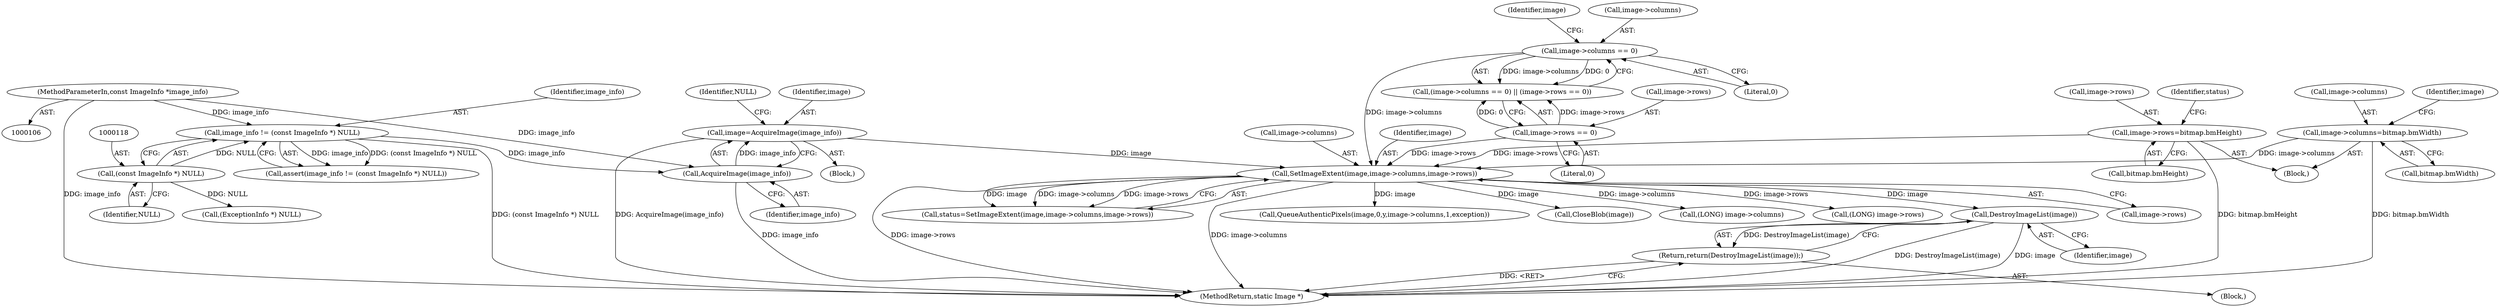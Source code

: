 digraph "0_ImageMagick_f6e9d0d9955e85bdd7540b251cd50d598dacc5e6_5@pointer" {
"1000259" [label="(Call,DestroyImageList(image))"];
"1000239" [label="(Call,SetImageExtent(image,image->columns,image->rows))"];
"1000153" [label="(Call,image=AcquireImage(image_info))"];
"1000155" [label="(Call,AcquireImage(image_info))"];
"1000115" [label="(Call,image_info != (const ImageInfo *) NULL)"];
"1000107" [label="(MethodParameterIn,const ImageInfo *image_info)"];
"1000117" [label="(Call,(const ImageInfo *) NULL)"];
"1000212" [label="(Call,image->columns == 0)"];
"1000223" [label="(Call,image->columns=bitmap.bmWidth)"];
"1000217" [label="(Call,image->rows == 0)"];
"1000230" [label="(Call,image->rows=bitmap.bmHeight)"];
"1000258" [label="(Return,return(DestroyImageList(image));)"];
"1000154" [label="(Identifier,image)"];
"1000222" [label="(Block,)"];
"1000219" [label="(Identifier,image)"];
"1000239" [label="(Call,SetImageExtent(image,image->columns,image->rows))"];
"1000212" [label="(Call,image->columns == 0)"];
"1000117" [label="(Call,(const ImageInfo *) NULL)"];
"1000221" [label="(Literal,0)"];
"1000251" [label="(Block,)"];
"1000259" [label="(Call,DestroyImageList(image))"];
"1000161" [label="(Identifier,NULL)"];
"1000211" [label="(Call,(image->columns == 0) || (image->rows == 0))"];
"1000244" [label="(Call,image->rows)"];
"1000258" [label="(Return,return(DestroyImageList(image));)"];
"1000237" [label="(Call,status=SetImageExtent(image,image->columns,image->rows))"];
"1000218" [label="(Call,image->rows)"];
"1000144" [label="(Call,(ExceptionInfo *) NULL)"];
"1000155" [label="(Call,AcquireImage(image_info))"];
"1000153" [label="(Call,image=AcquireImage(image_info))"];
"1000438" [label="(Call,QueueAuthenticPixels(image,0,y,image->columns,1,exception))"];
"1000107" [label="(MethodParameterIn,const ImageInfo *image_info)"];
"1000240" [label="(Identifier,image)"];
"1000217" [label="(Call,image->rows == 0)"];
"1000506" [label="(Call,CloseBlob(image))"];
"1000230" [label="(Call,image->rows=bitmap.bmHeight)"];
"1000213" [label="(Call,image->columns)"];
"1000241" [label="(Call,image->columns)"];
"1000227" [label="(Call,bitmap.bmWidth)"];
"1000232" [label="(Identifier,image)"];
"1000216" [label="(Literal,0)"];
"1000115" [label="(Call,image_info != (const ImageInfo *) NULL)"];
"1000114" [label="(Call,assert(image_info != (const ImageInfo *) NULL))"];
"1000238" [label="(Identifier,status)"];
"1000119" [label="(Identifier,NULL)"];
"1000283" [label="(Call,(LONG) image->columns)"];
"1000511" [label="(MethodReturn,static Image *)"];
"1000224" [label="(Call,image->columns)"];
"1000231" [label="(Call,image->rows)"];
"1000223" [label="(Call,image->columns=bitmap.bmWidth)"];
"1000116" [label="(Identifier,image_info)"];
"1000109" [label="(Block,)"];
"1000297" [label="(Call,(LONG) image->rows)"];
"1000260" [label="(Identifier,image)"];
"1000234" [label="(Call,bitmap.bmHeight)"];
"1000156" [label="(Identifier,image_info)"];
"1000259" -> "1000258"  [label="AST: "];
"1000259" -> "1000260"  [label="CFG: "];
"1000260" -> "1000259"  [label="AST: "];
"1000258" -> "1000259"  [label="CFG: "];
"1000259" -> "1000511"  [label="DDG: DestroyImageList(image)"];
"1000259" -> "1000511"  [label="DDG: image"];
"1000259" -> "1000258"  [label="DDG: DestroyImageList(image)"];
"1000239" -> "1000259"  [label="DDG: image"];
"1000239" -> "1000237"  [label="AST: "];
"1000239" -> "1000244"  [label="CFG: "];
"1000240" -> "1000239"  [label="AST: "];
"1000241" -> "1000239"  [label="AST: "];
"1000244" -> "1000239"  [label="AST: "];
"1000237" -> "1000239"  [label="CFG: "];
"1000239" -> "1000511"  [label="DDG: image->rows"];
"1000239" -> "1000511"  [label="DDG: image->columns"];
"1000239" -> "1000237"  [label="DDG: image"];
"1000239" -> "1000237"  [label="DDG: image->columns"];
"1000239" -> "1000237"  [label="DDG: image->rows"];
"1000153" -> "1000239"  [label="DDG: image"];
"1000212" -> "1000239"  [label="DDG: image->columns"];
"1000223" -> "1000239"  [label="DDG: image->columns"];
"1000217" -> "1000239"  [label="DDG: image->rows"];
"1000230" -> "1000239"  [label="DDG: image->rows"];
"1000239" -> "1000283"  [label="DDG: image->columns"];
"1000239" -> "1000297"  [label="DDG: image->rows"];
"1000239" -> "1000438"  [label="DDG: image"];
"1000239" -> "1000506"  [label="DDG: image"];
"1000153" -> "1000109"  [label="AST: "];
"1000153" -> "1000155"  [label="CFG: "];
"1000154" -> "1000153"  [label="AST: "];
"1000155" -> "1000153"  [label="AST: "];
"1000161" -> "1000153"  [label="CFG: "];
"1000153" -> "1000511"  [label="DDG: AcquireImage(image_info)"];
"1000155" -> "1000153"  [label="DDG: image_info"];
"1000155" -> "1000156"  [label="CFG: "];
"1000156" -> "1000155"  [label="AST: "];
"1000155" -> "1000511"  [label="DDG: image_info"];
"1000115" -> "1000155"  [label="DDG: image_info"];
"1000107" -> "1000155"  [label="DDG: image_info"];
"1000115" -> "1000114"  [label="AST: "];
"1000115" -> "1000117"  [label="CFG: "];
"1000116" -> "1000115"  [label="AST: "];
"1000117" -> "1000115"  [label="AST: "];
"1000114" -> "1000115"  [label="CFG: "];
"1000115" -> "1000511"  [label="DDG: (const ImageInfo *) NULL"];
"1000115" -> "1000114"  [label="DDG: image_info"];
"1000115" -> "1000114"  [label="DDG: (const ImageInfo *) NULL"];
"1000107" -> "1000115"  [label="DDG: image_info"];
"1000117" -> "1000115"  [label="DDG: NULL"];
"1000107" -> "1000106"  [label="AST: "];
"1000107" -> "1000511"  [label="DDG: image_info"];
"1000117" -> "1000119"  [label="CFG: "];
"1000118" -> "1000117"  [label="AST: "];
"1000119" -> "1000117"  [label="AST: "];
"1000117" -> "1000144"  [label="DDG: NULL"];
"1000212" -> "1000211"  [label="AST: "];
"1000212" -> "1000216"  [label="CFG: "];
"1000213" -> "1000212"  [label="AST: "];
"1000216" -> "1000212"  [label="AST: "];
"1000219" -> "1000212"  [label="CFG: "];
"1000211" -> "1000212"  [label="CFG: "];
"1000212" -> "1000211"  [label="DDG: image->columns"];
"1000212" -> "1000211"  [label="DDG: 0"];
"1000223" -> "1000222"  [label="AST: "];
"1000223" -> "1000227"  [label="CFG: "];
"1000224" -> "1000223"  [label="AST: "];
"1000227" -> "1000223"  [label="AST: "];
"1000232" -> "1000223"  [label="CFG: "];
"1000223" -> "1000511"  [label="DDG: bitmap.bmWidth"];
"1000217" -> "1000211"  [label="AST: "];
"1000217" -> "1000221"  [label="CFG: "];
"1000218" -> "1000217"  [label="AST: "];
"1000221" -> "1000217"  [label="AST: "];
"1000211" -> "1000217"  [label="CFG: "];
"1000217" -> "1000211"  [label="DDG: image->rows"];
"1000217" -> "1000211"  [label="DDG: 0"];
"1000230" -> "1000222"  [label="AST: "];
"1000230" -> "1000234"  [label="CFG: "];
"1000231" -> "1000230"  [label="AST: "];
"1000234" -> "1000230"  [label="AST: "];
"1000238" -> "1000230"  [label="CFG: "];
"1000230" -> "1000511"  [label="DDG: bitmap.bmHeight"];
"1000258" -> "1000251"  [label="AST: "];
"1000511" -> "1000258"  [label="CFG: "];
"1000258" -> "1000511"  [label="DDG: <RET>"];
}
